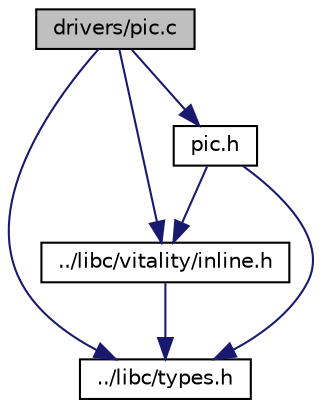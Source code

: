 digraph "drivers/pic.c"
{
  edge [fontname="Helvetica",fontsize="10",labelfontname="Helvetica",labelfontsize="10"];
  node [fontname="Helvetica",fontsize="10",shape=record];
  Node0 [label="drivers/pic.c",height=0.2,width=0.4,color="black", fillcolor="grey75", style="filled", fontcolor="black"];
  Node0 -> Node1 [color="midnightblue",fontsize="10",style="solid"];
  Node1 [label="../libc/types.h",height=0.2,width=0.4,color="black", fillcolor="white", style="filled",URL="$a00116.html"];
  Node0 -> Node2 [color="midnightblue",fontsize="10",style="solid"];
  Node2 [label="../libc/vitality/inline.h",height=0.2,width=0.4,color="black", fillcolor="white", style="filled",URL="$a00131.html"];
  Node2 -> Node1 [color="midnightblue",fontsize="10",style="solid"];
  Node0 -> Node3 [color="midnightblue",fontsize="10",style="solid"];
  Node3 [label="pic.h",height=0.2,width=0.4,color="black", fillcolor="white", style="filled",URL="$a00038.html"];
  Node3 -> Node1 [color="midnightblue",fontsize="10",style="solid"];
  Node3 -> Node2 [color="midnightblue",fontsize="10",style="solid"];
}
